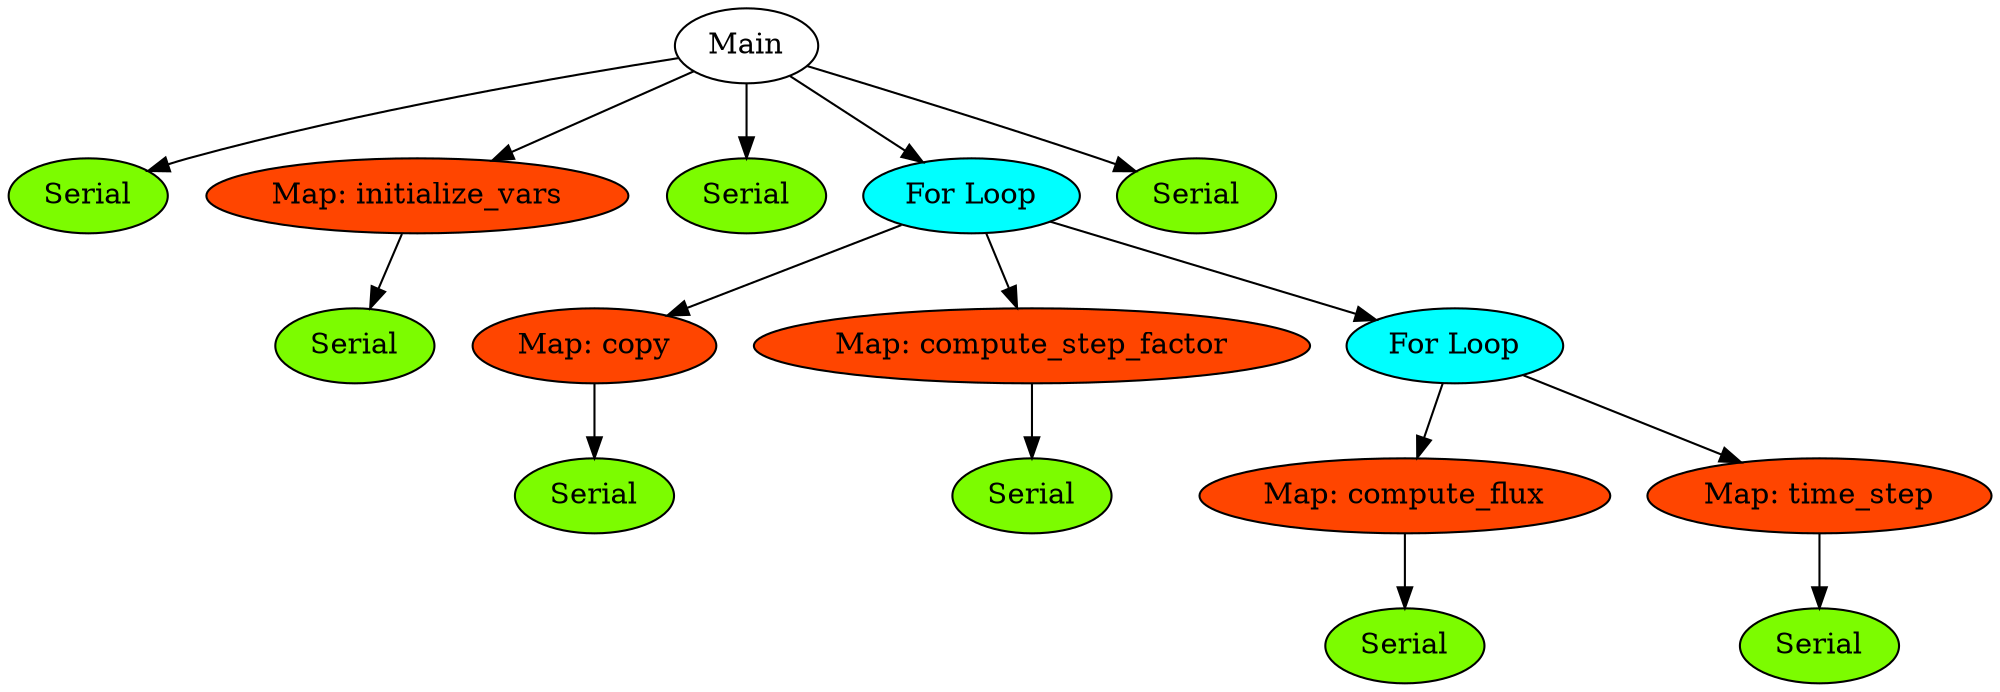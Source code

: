 // Abstract Pattern Tree
digraph {
	vvvOS0VvTh0BdxUkKDCA [label=Main]
	"95p7RT5KgB1fzpT1K87K" [label=Serial fillcolor=lawngreen style=filled]
	kMG1o96bT6SYKJOihSC2 [label="Map: initialize_vars" fillcolor=orangered style=filled]
	JzZXUHzVbmUYzM9djru7 [label=Serial fillcolor=lawngreen style=filled]
	aqv2KUAgnDX4NH1pCpRM [label=Serial fillcolor=lawngreen style=filled]
	liX6WIfxa7pyY2G2vmSh [label="For Loop" fillcolor=cyan style=filled]
	KRHWCrJs3Ku2nVFRXBn0 [label="Map: copy" fillcolor=orangered style=filled]
	"9Hh8jxYGuMCesdAvqXrP" [label=Serial fillcolor=lawngreen style=filled]
	vLOxvekYYpHZBHUJsKOr [label="Map: compute_step_factor" fillcolor=orangered style=filled]
	lpRbPXR7PiBeXB9Kr5FX [label=Serial fillcolor=lawngreen style=filled]
	XPJ5o92vQUV0qhm4mBYG [label="For Loop" fillcolor=cyan style=filled]
	c3rJ5IEsSnrVM22lH99x [label="Map: compute_flux" fillcolor=orangered style=filled]
	g9gYvdvJ12pYB8UgIy3E [label=Serial fillcolor=lawngreen style=filled]
	nnEMnWiEIWqllb0WIzkc [label="Map: time_step" fillcolor=orangered style=filled]
	JQP9HQOvbm3xtksBAAvp [label=Serial fillcolor=lawngreen style=filled]
	VZb1dkTBMLSf4GqE8dgW [label=Serial fillcolor=lawngreen style=filled]
	vvvOS0VvTh0BdxUkKDCA -> "95p7RT5KgB1fzpT1K87K"
	vvvOS0VvTh0BdxUkKDCA -> kMG1o96bT6SYKJOihSC2
	kMG1o96bT6SYKJOihSC2 -> JzZXUHzVbmUYzM9djru7
	vvvOS0VvTh0BdxUkKDCA -> aqv2KUAgnDX4NH1pCpRM
	vvvOS0VvTh0BdxUkKDCA -> liX6WIfxa7pyY2G2vmSh
	liX6WIfxa7pyY2G2vmSh -> KRHWCrJs3Ku2nVFRXBn0
	KRHWCrJs3Ku2nVFRXBn0 -> "9Hh8jxYGuMCesdAvqXrP"
	liX6WIfxa7pyY2G2vmSh -> vLOxvekYYpHZBHUJsKOr
	vLOxvekYYpHZBHUJsKOr -> lpRbPXR7PiBeXB9Kr5FX
	liX6WIfxa7pyY2G2vmSh -> XPJ5o92vQUV0qhm4mBYG
	XPJ5o92vQUV0qhm4mBYG -> c3rJ5IEsSnrVM22lH99x
	c3rJ5IEsSnrVM22lH99x -> g9gYvdvJ12pYB8UgIy3E
	XPJ5o92vQUV0qhm4mBYG -> nnEMnWiEIWqllb0WIzkc
	nnEMnWiEIWqllb0WIzkc -> JQP9HQOvbm3xtksBAAvp
	vvvOS0VvTh0BdxUkKDCA -> VZb1dkTBMLSf4GqE8dgW
}
